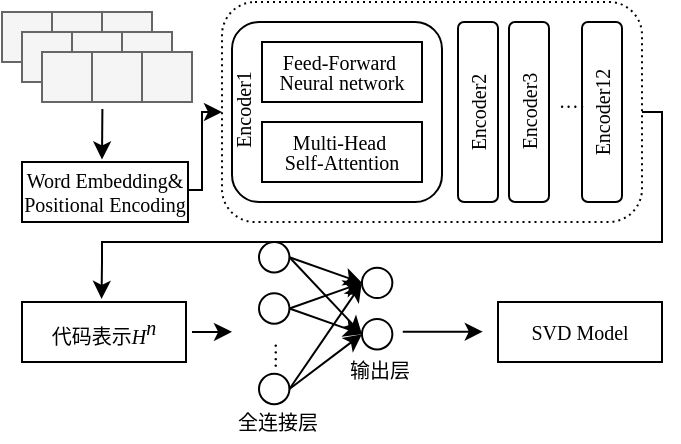 <mxfile version="24.4.3" type="github">
  <diagram name="第 1 页" id="p74Cr0yr_PtNtTbxzLrv">
    <mxGraphModel dx="784" dy="416" grid="1" gridSize="10" guides="1" tooltips="1" connect="1" arrows="1" fold="1" page="1" pageScale="1" pageWidth="827" pageHeight="1169" math="0" shadow="0">
      <root>
        <mxCell id="0" />
        <mxCell id="1" parent="0" />
        <mxCell id="FqdO26yVTFGnQF6mDzrA-34" value="" style="edgeStyle=orthogonalEdgeStyle;rounded=0;orthogonalLoop=1;jettySize=auto;html=1;entryX=0;entryY=0.5;entryDx=0;entryDy=0;fontFamily=Times New Roman;fontSize=10;" parent="1" source="FqdO26yVTFGnQF6mDzrA-3" target="FqdO26yVTFGnQF6mDzrA-27" edge="1">
          <mxGeometry relative="1" as="geometry">
            <mxPoint x="260" y="345" as="targetPoint" />
            <Array as="points">
              <mxPoint x="260" y="374" />
              <mxPoint x="260" y="335" />
            </Array>
          </mxGeometry>
        </mxCell>
        <mxCell id="FqdO26yVTFGnQF6mDzrA-3" value="&lt;font style=&quot;font-size: 10px;&quot;&gt;Word Embedding&amp;amp;&lt;/font&gt;&lt;div style=&quot;font-size: 10px;&quot;&gt;&lt;font style=&quot;font-size: 10px;&quot;&gt;&lt;font style=&quot;font-size: 10px;&quot;&gt;Positional Encoding&lt;/font&gt;&lt;br style=&quot;font-size: 10px;&quot;&gt;&lt;/font&gt;&lt;/div&gt;" style="rounded=0;whiteSpace=wrap;html=1;fontFamily=Times New Roman;fontSize=10;" parent="1" vertex="1">
          <mxGeometry x="170" y="360" width="83" height="30" as="geometry" />
        </mxCell>
        <mxCell id="FqdO26yVTFGnQF6mDzrA-27" value="" style="rounded=1;whiteSpace=wrap;html=1;fillColor=none;dashed=1;dashPattern=1 2;fontFamily=Times New Roman;fontSize=10;" parent="1" vertex="1">
          <mxGeometry x="270" y="280" width="210" height="110" as="geometry" />
        </mxCell>
        <mxCell id="FqdO26yVTFGnQF6mDzrA-28" value="&lt;div style=&quot;font-size: 10px;&quot;&gt;&lt;br style=&quot;font-size: 10px;&quot;&gt;&lt;/div&gt;" style="rounded=1;whiteSpace=wrap;html=1;fillColor=none;align=left;horizontal=0;labelPosition=center;verticalLabelPosition=middle;verticalAlign=middle;textDirection=ltr;fontFamily=Times New Roman;fontSize=10;" parent="1" vertex="1">
          <mxGeometry x="275" y="290" width="105" height="90" as="geometry" />
        </mxCell>
        <mxCell id="FqdO26yVTFGnQF6mDzrA-29" value="&lt;div style=&quot;line-height: 100%; font-size: 10px;&quot;&gt;&lt;font style=&quot;font-size: 10px;&quot;&gt;Feed-Forward&amp;nbsp;&lt;/font&gt;&lt;/div&gt;&lt;div style=&quot;line-height: 100%; font-size: 10px;&quot;&gt;&lt;span style=&quot;background-color: initial; font-size: 10px;&quot;&gt;Neural network&lt;/span&gt;&lt;/div&gt;" style="rounded=0;whiteSpace=wrap;html=1;fontFamily=Times New Roman;fontSize=10;" parent="1" vertex="1">
          <mxGeometry x="290" y="300" width="80" height="30" as="geometry" />
        </mxCell>
        <mxCell id="FqdO26yVTFGnQF6mDzrA-30" value="&lt;div style=&quot;line-height: 100%; font-size: 10px;&quot;&gt;&lt;font style=&quot;font-size: 10px;&quot;&gt;&lt;font style=&quot;font-size: 10px;&quot;&gt;Multi-Head&amp;nbsp;&lt;/font&gt;&lt;/font&gt;&lt;/div&gt;&lt;div style=&quot;line-height: 100%; font-size: 10px;&quot;&gt;&lt;font style=&quot;font-size: 10px;&quot;&gt;&lt;span style=&quot;background-color: initial; font-size: 10px;&quot;&gt;Self-Attention&lt;/span&gt;&lt;/font&gt;&lt;/div&gt;" style="rounded=0;whiteSpace=wrap;html=1;fontFamily=Times New Roman;fontSize=10;" parent="1" vertex="1">
          <mxGeometry x="290" y="340" width="80" height="30" as="geometry" />
        </mxCell>
        <mxCell id="FqdO26yVTFGnQF6mDzrA-38" value="&lt;div style=&quot;font-size: 10px;&quot;&gt;&lt;span style=&quot;background-color: initial; font-size: 10px;&quot;&gt;Encoder2&lt;/span&gt;&lt;/div&gt;" style="rounded=1;whiteSpace=wrap;html=1;fillColor=none;horizontal=0;align=center;fontFamily=Times New Roman;fontSize=10;" parent="1" vertex="1">
          <mxGeometry x="388" y="290" width="20" height="90" as="geometry" />
        </mxCell>
        <mxCell id="FqdO26yVTFGnQF6mDzrA-39" value="&lt;span style=&quot;font-size: 10px;&quot;&gt;Encoder3&lt;/span&gt;" style="rounded=1;whiteSpace=wrap;html=1;fillColor=none;horizontal=0;fontFamily=Times New Roman;fontSize=10;" parent="1" vertex="1">
          <mxGeometry x="413.5" y="290" width="20" height="90" as="geometry" />
        </mxCell>
        <mxCell id="FqdO26yVTFGnQF6mDzrA-40" value="&lt;span style=&quot;font-size: 10px;&quot;&gt;Encoder12&lt;/span&gt;" style="rounded=1;whiteSpace=wrap;html=1;fillColor=none;horizontal=0;fontFamily=Times New Roman;fontSize=10;" parent="1" vertex="1">
          <mxGeometry x="450" y="290" width="20" height="90" as="geometry" />
        </mxCell>
        <mxCell id="FqdO26yVTFGnQF6mDzrA-41" value="&lt;span style=&quot;text-align: left; font-size: 10px;&quot;&gt;Encoder1&lt;/span&gt;" style="text;html=1;align=center;verticalAlign=middle;whiteSpace=wrap;rounded=0;horizontal=0;fontFamily=Times New Roman;fontSize=10;" parent="1" vertex="1">
          <mxGeometry x="270" y="308.75" width="20" height="50" as="geometry" />
        </mxCell>
        <mxCell id="FqdO26yVTFGnQF6mDzrA-42" value="····" style="text;html=1;align=center;verticalAlign=middle;whiteSpace=wrap;rounded=0;fontFamily=Times New Roman;fontSize=10;" parent="1" vertex="1">
          <mxGeometry x="440" y="320" width="10" height="23.75" as="geometry" />
        </mxCell>
        <mxCell id="FqdO26yVTFGnQF6mDzrA-43" value="&lt;div style=&quot;font-size: 10px;&quot;&gt;&lt;font style=&quot;font-size: 10px;&quot;&gt;&lt;font face=&quot;宋体&quot; style=&quot;font-size: 10px;&quot;&gt;代码表示&lt;/font&gt;&lt;i style=&quot;font-size: 10px;&quot;&gt;H&lt;/i&gt;&lt;sup style=&quot;font-style: italic; font-size: 10px;&quot;&gt;n&lt;/sup&gt;&lt;br style=&quot;font-size: 10px;&quot;&gt;&lt;/font&gt;&lt;/div&gt;" style="rounded=0;whiteSpace=wrap;html=1;fontFamily=Times New Roman;fontSize=10;" parent="1" vertex="1">
          <mxGeometry x="170" y="430" width="82" height="30" as="geometry" />
        </mxCell>
        <mxCell id="FqdO26yVTFGnQF6mDzrA-44" value="" style="endArrow=classic;html=1;rounded=0;fontFamily=Times New Roman;entryX=0.485;entryY=-0.052;entryDx=0;entryDy=0;exitX=1;exitY=0.5;exitDx=0;exitDy=0;fontSize=10;entryPerimeter=0;" parent="1" source="FqdO26yVTFGnQF6mDzrA-27" target="FqdO26yVTFGnQF6mDzrA-43" edge="1">
          <mxGeometry width="50" height="50" relative="1" as="geometry">
            <mxPoint x="510" y="340" as="sourcePoint" />
            <mxPoint x="185.0" y="410.84" as="targetPoint" />
            <Array as="points">
              <mxPoint x="490" y="335" />
              <mxPoint x="490" y="370" />
              <mxPoint x="490" y="400" />
              <mxPoint x="210" y="400" />
              <mxPoint x="210" y="410" />
            </Array>
          </mxGeometry>
        </mxCell>
        <mxCell id="FqdO26yVTFGnQF6mDzrA-124" value="" style="group;fontFamily=Times New Roman;fontSize=10;" parent="1" vertex="1" connectable="0">
          <mxGeometry x="284" y="400" width="104" height="100" as="geometry" />
        </mxCell>
        <mxCell id="FqdO26yVTFGnQF6mDzrA-82" value="" style="ellipse;whiteSpace=wrap;html=1;aspect=fixed;fontFamily=Times New Roman;fontSize=10;" parent="FqdO26yVTFGnQF6mDzrA-124" vertex="1">
          <mxGeometry x="4.498" width="15.214" height="15.214" as="geometry" />
        </mxCell>
        <mxCell id="FqdO26yVTFGnQF6mDzrA-83" value="" style="ellipse;whiteSpace=wrap;html=1;aspect=fixed;fontFamily=Times New Roman;fontSize=10;" parent="FqdO26yVTFGnQF6mDzrA-124" vertex="1">
          <mxGeometry x="4.498" y="25.653" width="15.214" height="15.214" as="geometry" />
        </mxCell>
        <mxCell id="FqdO26yVTFGnQF6mDzrA-84" value="" style="ellipse;whiteSpace=wrap;html=1;aspect=fixed;fontFamily=Times New Roman;fontSize=10;" parent="FqdO26yVTFGnQF6mDzrA-124" vertex="1">
          <mxGeometry x="4.498" y="65.899" width="15.214" height="15.214" as="geometry" />
        </mxCell>
        <mxCell id="FqdO26yVTFGnQF6mDzrA-85" value="" style="ellipse;whiteSpace=wrap;html=1;aspect=fixed;fontFamily=Times New Roman;fontSize=10;" parent="FqdO26yVTFGnQF6mDzrA-124" vertex="1">
          <mxGeometry x="55.97" y="12.827" width="15.214" height="15.214" as="geometry" />
        </mxCell>
        <mxCell id="FqdO26yVTFGnQF6mDzrA-86" value="" style="ellipse;whiteSpace=wrap;html=1;aspect=fixed;fontFamily=Times New Roman;fontSize=10;" parent="FqdO26yVTFGnQF6mDzrA-124" vertex="1">
          <mxGeometry x="55.97" y="38.48" width="15.214" height="15.214" as="geometry" />
        </mxCell>
        <mxCell id="FqdO26yVTFGnQF6mDzrA-88" value="" style="endArrow=classic;html=1;rounded=0;exitX=1;exitY=0.5;exitDx=0;exitDy=0;entryX=0;entryY=0.5;entryDx=0;entryDy=0;fontFamily=Times New Roman;fontSize=10;" parent="FqdO26yVTFGnQF6mDzrA-124" source="FqdO26yVTFGnQF6mDzrA-82" target="FqdO26yVTFGnQF6mDzrA-85" edge="1">
          <mxGeometry width="50" height="50" relative="1" as="geometry">
            <mxPoint x="38.813" y="10.261" as="sourcePoint" />
            <mxPoint x="55.97" y="17.957" as="targetPoint" />
          </mxGeometry>
        </mxCell>
        <mxCell id="FqdO26yVTFGnQF6mDzrA-100" value="" style="endArrow=classic;html=1;rounded=0;entryX=0;entryY=0.5;entryDx=0;entryDy=0;exitX=1;exitY=0.5;exitDx=0;exitDy=0;fontFamily=Times New Roman;fontSize=10;" parent="FqdO26yVTFGnQF6mDzrA-124" source="FqdO26yVTFGnQF6mDzrA-82" target="FqdO26yVTFGnQF6mDzrA-86" edge="1">
          <mxGeometry width="50" height="50" relative="1" as="geometry">
            <mxPoint x="43.102" y="33.349" as="sourcePoint" />
            <mxPoint x="60.26" y="43.611" as="targetPoint" />
          </mxGeometry>
        </mxCell>
        <mxCell id="FqdO26yVTFGnQF6mDzrA-101" value="" style="endArrow=classic;html=1;rounded=0;exitX=1;exitY=0.5;exitDx=0;exitDy=0;entryX=0;entryY=0.5;entryDx=0;entryDy=0;fontFamily=Times New Roman;fontSize=10;" parent="FqdO26yVTFGnQF6mDzrA-124" source="FqdO26yVTFGnQF6mDzrA-83" target="FqdO26yVTFGnQF6mDzrA-85" edge="1">
          <mxGeometry width="50" height="50" relative="1" as="geometry">
            <mxPoint x="47.392" y="35.915" as="sourcePoint" />
            <mxPoint x="64.549" y="46.176" as="targetPoint" />
          </mxGeometry>
        </mxCell>
        <mxCell id="FqdO26yVTFGnQF6mDzrA-102" value="" style="endArrow=classic;html=1;rounded=0;entryX=0;entryY=0.5;entryDx=0;entryDy=0;exitX=1;exitY=0.5;exitDx=0;exitDy=0;fontFamily=Times New Roman;fontSize=10;" parent="FqdO26yVTFGnQF6mDzrA-124" source="FqdO26yVTFGnQF6mDzrA-83" target="FqdO26yVTFGnQF6mDzrA-86" edge="1">
          <mxGeometry width="50" height="50" relative="1" as="geometry">
            <mxPoint x="38.813" y="35.915" as="sourcePoint" />
            <mxPoint x="68.838" y="48.741" as="targetPoint" />
          </mxGeometry>
        </mxCell>
        <mxCell id="FqdO26yVTFGnQF6mDzrA-103" value="" style="endArrow=classic;html=1;rounded=0;exitX=1;exitY=0.5;exitDx=0;exitDy=0;entryX=-0.009;entryY=0.523;entryDx=0;entryDy=0;entryPerimeter=0;fontFamily=Times New Roman;fontSize=10;" parent="FqdO26yVTFGnQF6mDzrA-124" source="FqdO26yVTFGnQF6mDzrA-84" target="FqdO26yVTFGnQF6mDzrA-85" edge="1">
          <mxGeometry width="50" height="50" relative="1" as="geometry">
            <mxPoint x="55.97" y="41.045" as="sourcePoint" />
            <mxPoint x="55.97" y="23.088" as="targetPoint" />
          </mxGeometry>
        </mxCell>
        <mxCell id="FqdO26yVTFGnQF6mDzrA-104" value="" style="endArrow=classic;html=1;rounded=0;exitX=1;exitY=0.5;exitDx=0;exitDy=0;entryX=0;entryY=0.5;entryDx=0;entryDy=0;fontFamily=Times New Roman;fontSize=10;" parent="FqdO26yVTFGnQF6mDzrA-124" source="FqdO26yVTFGnQF6mDzrA-84" target="FqdO26yVTFGnQF6mDzrA-86" edge="1">
          <mxGeometry width="50" height="50" relative="1" as="geometry">
            <mxPoint x="60.26" y="43.611" as="sourcePoint" />
            <mxPoint x="77.417" y="53.872" as="targetPoint" />
          </mxGeometry>
        </mxCell>
        <mxCell id="FqdO26yVTFGnQF6mDzrA-107" value="&lt;font style=&quot;font-size: 10px;&quot;&gt;····&lt;/font&gt;" style="text;html=1;align=center;verticalAlign=middle;whiteSpace=wrap;rounded=0;horizontal=0;fontFamily=Times New Roman;fontSize=10;" parent="FqdO26yVTFGnQF6mDzrA-124" vertex="1">
          <mxGeometry x="-1.929" y="47.62" width="28.076" height="18.278" as="geometry" />
        </mxCell>
        <mxCell id="FqdO26yVTFGnQF6mDzrA-128" value="&lt;font face=&quot;宋体&quot; style=&quot;font-size: 10px;&quot;&gt;全连接层&lt;/font&gt;" style="text;html=1;align=center;verticalAlign=middle;whiteSpace=wrap;rounded=0;fontFamily=Times New Roman;fontSize=10;" parent="FqdO26yVTFGnQF6mDzrA-124" vertex="1">
          <mxGeometry x="-11.046" y="80" width="50.169" height="20" as="geometry" />
        </mxCell>
        <mxCell id="FqdO26yVTFGnQF6mDzrA-129" value="&lt;font face=&quot;宋体&quot; style=&quot;font-size: 10px;&quot;&gt;输出层&lt;/font&gt;" style="text;html=1;align=center;verticalAlign=middle;whiteSpace=wrap;rounded=0;fontFamily=Times New Roman;fontSize=10;" parent="FqdO26yVTFGnQF6mDzrA-124" vertex="1">
          <mxGeometry x="40.428" y="53.693" width="50.169" height="20" as="geometry" />
        </mxCell>
        <mxCell id="FqdO26yVTFGnQF6mDzrA-132" value="" style="endArrow=classic;html=1;rounded=0;fontFamily=Times New Roman;fontSize=10;" parent="1" edge="1">
          <mxGeometry width="50" height="50" relative="1" as="geometry">
            <mxPoint x="360.38" y="444.83" as="sourcePoint" />
            <mxPoint x="400.38" y="444.83" as="targetPoint" />
            <Array as="points">
              <mxPoint x="380.38" y="444.83" />
            </Array>
          </mxGeometry>
        </mxCell>
        <mxCell id="FqdO26yVTFGnQF6mDzrA-138" value="" style="endArrow=classic;html=1;rounded=0;entryX=0.5;entryY=0;entryDx=0;entryDy=0;fontFamily=Times New Roman;fontSize=10;exitX=0.108;exitY=1.142;exitDx=0;exitDy=0;exitPerimeter=0;" parent="1" edge="1">
          <mxGeometry width="50" height="50" relative="1" as="geometry">
            <mxPoint x="210.2" y="333.55" as="sourcePoint" />
            <mxPoint x="210" y="358.75" as="targetPoint" />
          </mxGeometry>
        </mxCell>
        <mxCell id="f0Trddm-LDpzDBKfhbJi-5" value="" style="whiteSpace=wrap;html=1;rounded=0;fillColor=#f5f5f5;fontColor=#333333;strokeColor=#666666;fontFamily=Times New Roman;fontSize=10;" vertex="1" parent="1">
          <mxGeometry x="185" y="285" width="25" height="25" as="geometry" />
        </mxCell>
        <mxCell id="f0Trddm-LDpzDBKfhbJi-6" value="" style="whiteSpace=wrap;html=1;rounded=0;fillColor=#f5f5f5;fontColor=#333333;strokeColor=#666666;fontFamily=Times New Roman;fontSize=10;" vertex="1" parent="1">
          <mxGeometry x="210" y="285" width="25" height="25" as="geometry" />
        </mxCell>
        <mxCell id="f0Trddm-LDpzDBKfhbJi-7" value="" style="whiteSpace=wrap;html=1;rounded=0;fillColor=#f5f5f5;fontColor=#333333;strokeColor=#666666;fontFamily=Times New Roman;fontSize=10;" vertex="1" parent="1">
          <mxGeometry x="160" y="285" width="25" height="25" as="geometry" />
        </mxCell>
        <mxCell id="f0Trddm-LDpzDBKfhbJi-8" value="" style="whiteSpace=wrap;html=1;rounded=0;fillColor=#f5f5f5;fontColor=#333333;strokeColor=#666666;fontFamily=Times New Roman;fontSize=10;" vertex="1" parent="1">
          <mxGeometry x="195" y="295" width="25" height="25" as="geometry" />
        </mxCell>
        <mxCell id="f0Trddm-LDpzDBKfhbJi-9" value="" style="whiteSpace=wrap;html=1;rounded=0;fillColor=#f5f5f5;fontColor=#333333;strokeColor=#666666;fontFamily=Times New Roman;fontSize=10;" vertex="1" parent="1">
          <mxGeometry x="220" y="295" width="25" height="25" as="geometry" />
        </mxCell>
        <mxCell id="f0Trddm-LDpzDBKfhbJi-10" value="" style="whiteSpace=wrap;html=1;rounded=0;fillColor=#f5f5f5;fontColor=#333333;strokeColor=#666666;fontFamily=Times New Roman;fontSize=10;" vertex="1" parent="1">
          <mxGeometry x="170" y="295" width="25" height="25" as="geometry" />
        </mxCell>
        <mxCell id="f0Trddm-LDpzDBKfhbJi-11" value="" style="whiteSpace=wrap;html=1;rounded=0;fillColor=#f5f5f5;fontColor=#333333;strokeColor=#666666;fontFamily=Times New Roman;fontSize=10;" vertex="1" parent="1">
          <mxGeometry x="205" y="305" width="25" height="25" as="geometry" />
        </mxCell>
        <mxCell id="f0Trddm-LDpzDBKfhbJi-12" value="" style="whiteSpace=wrap;html=1;rounded=0;fillColor=#f5f5f5;fontColor=#333333;strokeColor=#666666;fontFamily=Times New Roman;fontSize=10;" vertex="1" parent="1">
          <mxGeometry x="230" y="305" width="25" height="25" as="geometry" />
        </mxCell>
        <mxCell id="f0Trddm-LDpzDBKfhbJi-13" value="" style="whiteSpace=wrap;html=1;rounded=0;fillColor=#f5f5f5;fontColor=#333333;strokeColor=#666666;fontFamily=Times New Roman;fontSize=10;" vertex="1" parent="1">
          <mxGeometry x="180" y="305" width="25" height="25" as="geometry" />
        </mxCell>
        <mxCell id="f0Trddm-LDpzDBKfhbJi-14" value="&lt;div style=&quot;font-size: 10px;&quot;&gt;&lt;font style=&quot;font-size: 10px;&quot;&gt;SVD Model&lt;br style=&quot;font-size: 10px;&quot;&gt;&lt;/font&gt;&lt;/div&gt;" style="rounded=0;whiteSpace=wrap;html=1;fontFamily=Times New Roman;fontSize=10;" vertex="1" parent="1">
          <mxGeometry x="408" y="430" width="82" height="30" as="geometry" />
        </mxCell>
        <mxCell id="f0Trddm-LDpzDBKfhbJi-15" value="" style="endArrow=classic;html=1;rounded=0;fontFamily=Times New Roman;fontSize=10;" edge="1" parent="1">
          <mxGeometry width="50" height="50" relative="1" as="geometry">
            <mxPoint x="255" y="445" as="sourcePoint" />
            <mxPoint x="275" y="444.92" as="targetPoint" />
            <Array as="points">
              <mxPoint x="255" y="444.92" />
            </Array>
          </mxGeometry>
        </mxCell>
      </root>
    </mxGraphModel>
  </diagram>
</mxfile>
